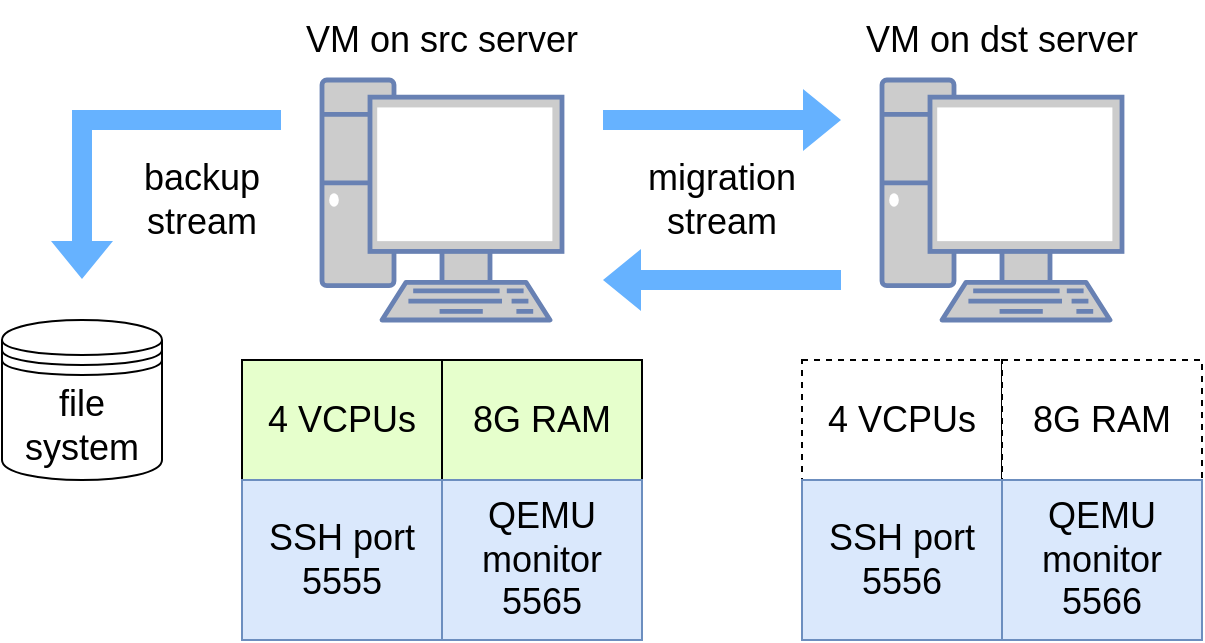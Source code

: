 <mxfile version="20.2.7" type="github"><diagram id="SR8NQIJ-rLTWkiFvFX7K" name="第 1 页"><mxGraphModel dx="1040" dy="571" grid="1" gridSize="10" guides="1" tooltips="1" connect="1" arrows="1" fold="1" page="1" pageScale="1" pageWidth="827" pageHeight="1169" math="0" shadow="0"><root><mxCell id="0"/><mxCell id="1" parent="0"/><mxCell id="oCfMcjcs1P-XbT3DFW5C-1" value="" style="fontColor=#0066CC;verticalAlign=top;verticalLabelPosition=bottom;labelPosition=center;align=center;html=1;outlineConnect=0;fillColor=#CCCCCC;strokeColor=#6881B3;gradientColor=none;gradientDirection=north;strokeWidth=2;shape=mxgraph.networks.pc;fontSize=18;" parent="1" vertex="1"><mxGeometry x="160" y="160" width="120" height="120" as="geometry"/></mxCell><mxCell id="oCfMcjcs1P-XbT3DFW5C-2" value="" style="fontColor=#0066CC;verticalAlign=top;verticalLabelPosition=bottom;labelPosition=center;align=center;html=1;outlineConnect=0;fillColor=#CCCCCC;strokeColor=#6881B3;gradientColor=none;gradientDirection=north;strokeWidth=2;shape=mxgraph.networks.pc;fontSize=18;" parent="1" vertex="1"><mxGeometry x="440" y="160" width="120" height="120" as="geometry"/></mxCell><mxCell id="oCfMcjcs1P-XbT3DFW5C-3" value="VM on src server" style="text;html=1;strokeColor=none;fillColor=none;align=center;verticalAlign=middle;whiteSpace=wrap;rounded=0;fontSize=18;" parent="1" vertex="1"><mxGeometry x="140" y="120" width="160" height="40" as="geometry"/></mxCell><mxCell id="oCfMcjcs1P-XbT3DFW5C-4" value="VM on dst server" style="text;html=1;strokeColor=none;fillColor=none;align=center;verticalAlign=middle;whiteSpace=wrap;rounded=0;fontSize=18;" parent="1" vertex="1"><mxGeometry x="420" y="120" width="160" height="40" as="geometry"/></mxCell><mxCell id="oCfMcjcs1P-XbT3DFW5C-5" value="" style="shape=flexArrow;endArrow=classic;html=1;rounded=0;fontSize=18;fontColor=#000000;fillColor=#66B2FF;strokeColor=none;" parent="1" edge="1"><mxGeometry width="50" height="50" relative="1" as="geometry"><mxPoint x="420" y="260" as="sourcePoint"/><mxPoint x="300" y="260" as="targetPoint"/></mxGeometry></mxCell><mxCell id="oCfMcjcs1P-XbT3DFW5C-6" value="" style="shape=flexArrow;endArrow=classic;html=1;rounded=0;fontSize=18;fontColor=#000000;fillColor=#66B2FF;strokeColor=none;" parent="1" edge="1"><mxGeometry width="50" height="50" relative="1" as="geometry"><mxPoint x="300" y="180" as="sourcePoint"/><mxPoint x="420" y="180" as="targetPoint"/></mxGeometry></mxCell><mxCell id="oCfMcjcs1P-XbT3DFW5C-8" value="&lt;font color=&quot;#000000&quot;&gt;4 VCPUs&lt;br&gt;&lt;/font&gt;" style="rounded=0;whiteSpace=wrap;html=1;fontSize=18;fontColor=#FF0000;fillColor=#E6FFCC;" parent="1" vertex="1"><mxGeometry x="120" y="300" width="100" height="60" as="geometry"/></mxCell><mxCell id="oCfMcjcs1P-XbT3DFW5C-9" value="4 VCPUs" style="rounded=0;whiteSpace=wrap;html=1;fontSize=18;fontColor=#000000;dashed=1;" parent="1" vertex="1"><mxGeometry x="400" y="300" width="100" height="60" as="geometry"/></mxCell><mxCell id="oCfMcjcs1P-XbT3DFW5C-10" value="8G RAM" style="rounded=0;whiteSpace=wrap;html=1;fontSize=18;fontColor=#000000;fillColor=#E6FFCC;" parent="1" vertex="1"><mxGeometry x="220" y="300" width="100" height="60" as="geometry"/></mxCell><mxCell id="oCfMcjcs1P-XbT3DFW5C-11" value="8G RAM" style="rounded=0;whiteSpace=wrap;html=1;fontSize=18;fontColor=#000000;fillColor=#FFFFFF;dashed=1;" parent="1" vertex="1"><mxGeometry x="500" y="300" width="100" height="60" as="geometry"/></mxCell><mxCell id="oCfMcjcs1P-XbT3DFW5C-13" value="SSH port&lt;br&gt;5555" style="rounded=0;whiteSpace=wrap;html=1;fontSize=18;fillColor=#dae8fc;strokeColor=#6c8ebf;" parent="1" vertex="1"><mxGeometry x="120" y="360" width="100" height="80" as="geometry"/></mxCell><mxCell id="oCfMcjcs1P-XbT3DFW5C-15" value="QEMU&lt;br&gt;monitor&lt;br&gt;5565" style="rounded=0;whiteSpace=wrap;html=1;fontSize=18;fillColor=#dae8fc;strokeColor=#6c8ebf;" parent="1" vertex="1"><mxGeometry x="220" y="360" width="100" height="80" as="geometry"/></mxCell><mxCell id="oCfMcjcs1P-XbT3DFW5C-16" value="SSH port&lt;br&gt;5556" style="rounded=0;whiteSpace=wrap;html=1;fontSize=18;fillColor=#dae8fc;strokeColor=#6c8ebf;" parent="1" vertex="1"><mxGeometry x="400" y="360" width="100" height="80" as="geometry"/></mxCell><mxCell id="oCfMcjcs1P-XbT3DFW5C-18" value="QEMU&lt;br&gt;monitor&lt;br&gt;5566" style="rounded=0;whiteSpace=wrap;html=1;fontSize=18;fillColor=#dae8fc;strokeColor=#6c8ebf;" parent="1" vertex="1"><mxGeometry x="500" y="360" width="100" height="80" as="geometry"/></mxCell><mxCell id="oCfMcjcs1P-XbT3DFW5C-19" value="file system" style="shape=datastore;whiteSpace=wrap;html=1;fontSize=18;fillColor=#FFFFFF;" parent="1" vertex="1"><mxGeometry y="280" width="80" height="80" as="geometry"/></mxCell><mxCell id="oCfMcjcs1P-XbT3DFW5C-21" value="" style="shape=flexArrow;endArrow=classic;html=1;rounded=0;fontSize=18;fontColor=#000000;fillColor=#66B2FF;strokeColor=none;" parent="1" edge="1"><mxGeometry width="50" height="50" relative="1" as="geometry"><mxPoint x="140" y="180" as="sourcePoint"/><mxPoint x="40" y="260" as="targetPoint"/><Array as="points"><mxPoint x="40" y="180"/></Array></mxGeometry></mxCell><mxCell id="oCfMcjcs1P-XbT3DFW5C-22" value="migration&lt;br&gt;stream" style="text;html=1;strokeColor=none;fillColor=none;align=center;verticalAlign=middle;whiteSpace=wrap;rounded=0;fontSize=18;" parent="1" vertex="1"><mxGeometry x="320" y="200" width="80" height="40" as="geometry"/></mxCell><mxCell id="oCfMcjcs1P-XbT3DFW5C-24" value="backup&lt;br&gt;stream" style="text;html=1;strokeColor=none;fillColor=none;align=center;verticalAlign=middle;whiteSpace=wrap;rounded=0;fontSize=18;" parent="1" vertex="1"><mxGeometry x="60" y="200" width="80" height="40" as="geometry"/></mxCell></root></mxGraphModel></diagram></mxfile>
